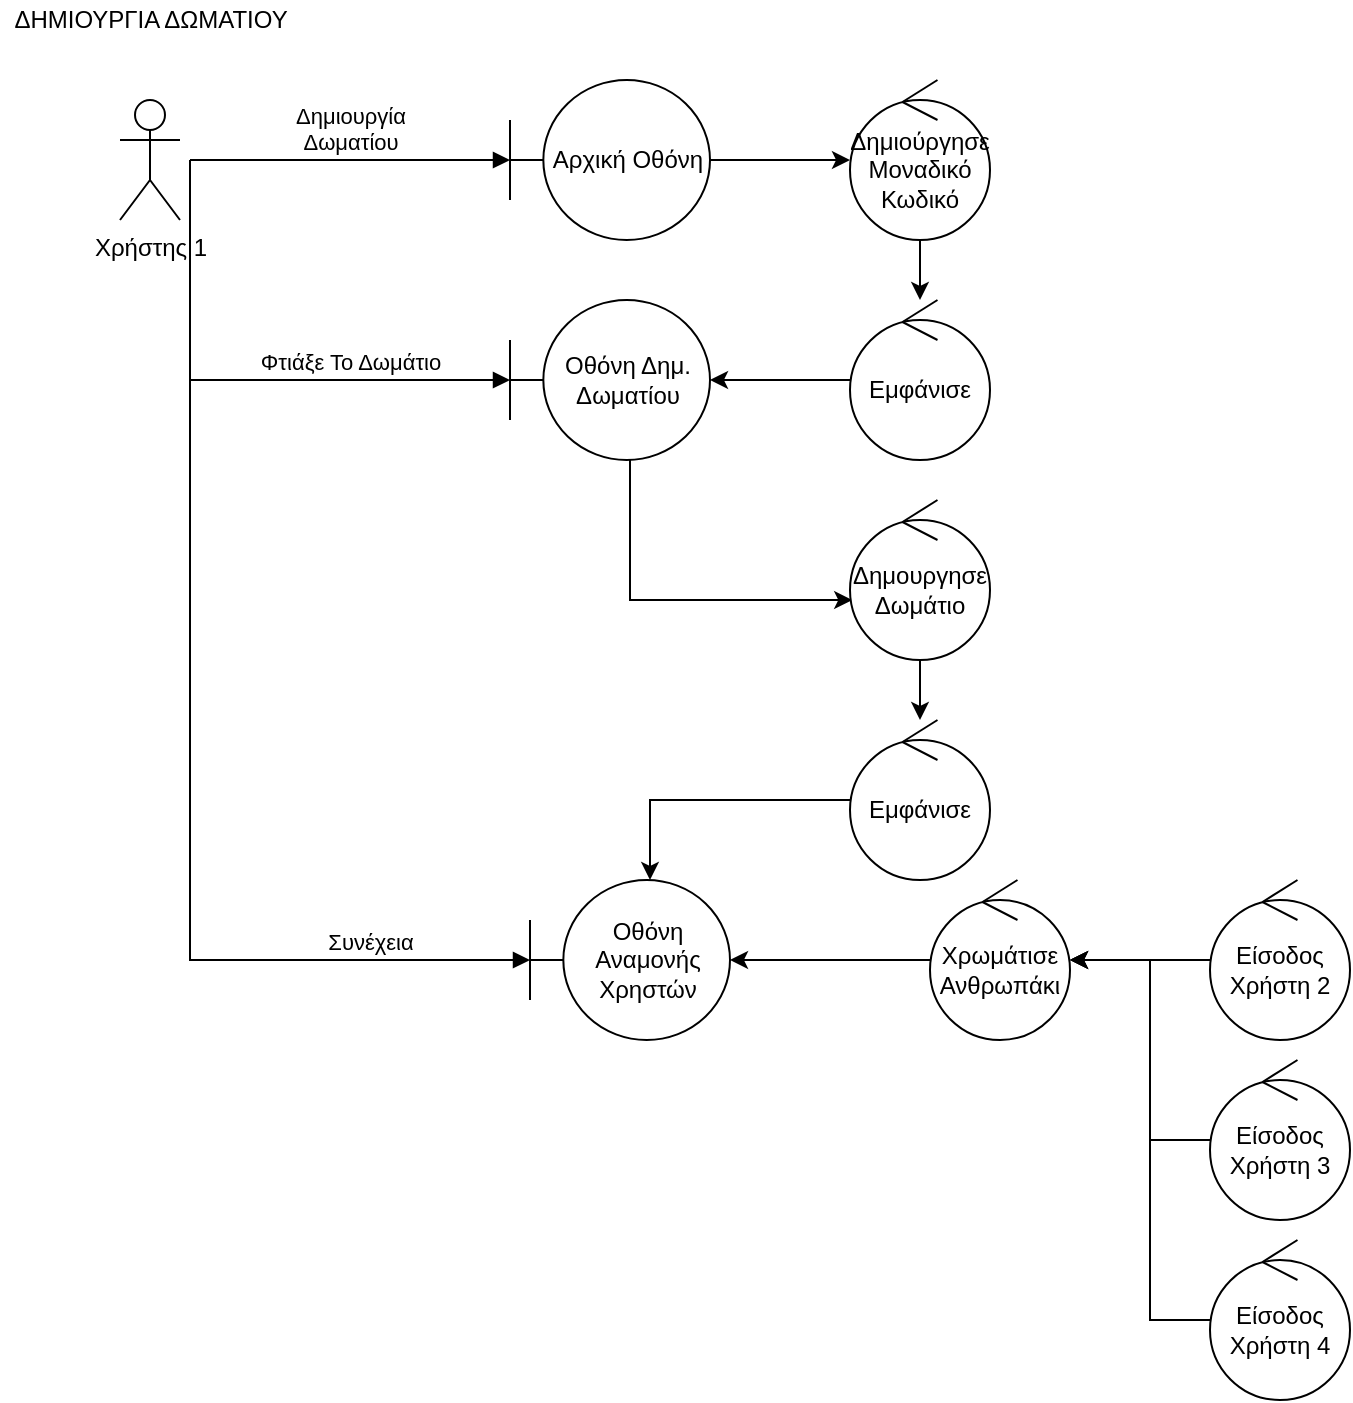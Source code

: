 <mxfile version="17.5.0"><diagram id="_NEF_zK0TXl3RWh3A6Ux" name="Page-1"><mxGraphModel dx="970" dy="517" grid="1" gridSize="10" guides="1" tooltips="1" connect="1" arrows="1" fold="1" page="1" pageScale="1" pageWidth="850" pageHeight="1100" math="0" shadow="0"><root><mxCell id="0"/><mxCell id="1" parent="0"/><mxCell id="3dfroz3-ucEkopI2WIAW-1" value="ΔΗΜΙΟΥΡΓΙΑ ΔΩΜΑΤΙΟΥ" style="text;html=1;align=center;verticalAlign=middle;resizable=0;points=[];autosize=1;strokeColor=none;fillColor=none;" parent="1" vertex="1"><mxGeometry x="5" y="40" width="150" height="20" as="geometry"/></mxCell><mxCell id="RHF141OdejH-0TaWuYAg-15" style="edgeStyle=orthogonalEdgeStyle;rounded=0;orthogonalLoop=1;jettySize=auto;html=1;" parent="1" source="3dfroz3-ucEkopI2WIAW-2" target="3dfroz3-ucEkopI2WIAW-5" edge="1"><mxGeometry relative="1" as="geometry"/></mxCell><mxCell id="3dfroz3-ucEkopI2WIAW-2" value="Αρχική Οθόνη" style="shape=umlBoundary;whiteSpace=wrap;html=1;" parent="1" vertex="1"><mxGeometry x="260" y="80" width="100" height="80" as="geometry"/></mxCell><mxCell id="3dfroz3-ucEkopI2WIAW-3" value="Χρήστης 1" style="shape=umlActor;verticalLabelPosition=bottom;verticalAlign=top;html=1;" parent="1" vertex="1"><mxGeometry x="65" y="90" width="30" height="60" as="geometry"/></mxCell><mxCell id="3dfroz3-ucEkopI2WIAW-4" value="Δημιουργία&lt;br&gt;Δωματίου" style="html=1;verticalAlign=bottom;endArrow=block;rounded=0;" parent="1" target="3dfroz3-ucEkopI2WIAW-2" edge="1"><mxGeometry width="80" relative="1" as="geometry"><mxPoint x="100" y="120" as="sourcePoint"/><mxPoint x="180" y="119.5" as="targetPoint"/></mxGeometry></mxCell><mxCell id="RHF141OdejH-0TaWuYAg-17" style="edgeStyle=orthogonalEdgeStyle;rounded=0;orthogonalLoop=1;jettySize=auto;html=1;" parent="1" source="3dfroz3-ucEkopI2WIAW-5" target="3dfroz3-ucEkopI2WIAW-7" edge="1"><mxGeometry relative="1" as="geometry"/></mxCell><mxCell id="3dfroz3-ucEkopI2WIAW-5" value="Δημιούργησε&lt;br&gt;Μοναδικό&lt;br&gt;Κωδικό" style="ellipse;shape=umlControl;whiteSpace=wrap;html=1;" parent="1" vertex="1"><mxGeometry x="430" y="80" width="70" height="80" as="geometry"/></mxCell><mxCell id="RHF141OdejH-0TaWuYAg-18" style="edgeStyle=orthogonalEdgeStyle;rounded=0;orthogonalLoop=1;jettySize=auto;html=1;" parent="1" source="3dfroz3-ucEkopI2WIAW-7" target="3dfroz3-ucEkopI2WIAW-9" edge="1"><mxGeometry relative="1" as="geometry"/></mxCell><mxCell id="3dfroz3-ucEkopI2WIAW-7" value="Εμφάνισε" style="ellipse;shape=umlControl;whiteSpace=wrap;html=1;" parent="1" vertex="1"><mxGeometry x="430" y="190" width="70" height="80" as="geometry"/></mxCell><mxCell id="RHF141OdejH-0TaWuYAg-19" style="edgeStyle=orthogonalEdgeStyle;rounded=0;orthogonalLoop=1;jettySize=auto;html=1;" parent="1" source="3dfroz3-ucEkopI2WIAW-9" target="3dfroz3-ucEkopI2WIAW-13" edge="1"><mxGeometry relative="1" as="geometry"><mxPoint x="320" y="370" as="targetPoint"/><Array as="points"><mxPoint x="320" y="340"/></Array></mxGeometry></mxCell><mxCell id="3dfroz3-ucEkopI2WIAW-9" value="Οθόνη Δημ.&lt;br&gt;Δωματίου" style="shape=umlBoundary;whiteSpace=wrap;html=1;" parent="1" vertex="1"><mxGeometry x="260" y="190" width="100" height="80" as="geometry"/></mxCell><mxCell id="3dfroz3-ucEkopI2WIAW-12" value="Φτιάξε Το Δωμάτιο" style="html=1;verticalAlign=bottom;endArrow=block;rounded=0;" parent="1" edge="1"><mxGeometry x="0.407" width="80" relative="1" as="geometry"><mxPoint x="100" y="120" as="sourcePoint"/><mxPoint x="260" y="230" as="targetPoint"/><Array as="points"><mxPoint x="100" y="230"/></Array><mxPoint as="offset"/></mxGeometry></mxCell><mxCell id="RHF141OdejH-0TaWuYAg-20" style="edgeStyle=orthogonalEdgeStyle;rounded=0;orthogonalLoop=1;jettySize=auto;html=1;" parent="1" source="3dfroz3-ucEkopI2WIAW-13" target="3dfroz3-ucEkopI2WIAW-17" edge="1"><mxGeometry relative="1" as="geometry"/></mxCell><mxCell id="3dfroz3-ucEkopI2WIAW-13" value="Δημουργησε Δωμάτιο" style="ellipse;shape=umlControl;whiteSpace=wrap;html=1;" parent="1" vertex="1"><mxGeometry x="430" y="290" width="70" height="80" as="geometry"/></mxCell><mxCell id="3dfroz3-ucEkopI2WIAW-16" value="Οθόνη&lt;br&gt;Αναμονής&lt;br&gt;Χρηστών" style="shape=umlBoundary;whiteSpace=wrap;html=1;" parent="1" vertex="1"><mxGeometry x="270" y="480" width="100" height="80" as="geometry"/></mxCell><mxCell id="RHF141OdejH-0TaWuYAg-14" style="edgeStyle=orthogonalEdgeStyle;rounded=0;orthogonalLoop=1;jettySize=auto;html=1;" parent="1" source="3dfroz3-ucEkopI2WIAW-17" target="3dfroz3-ucEkopI2WIAW-16" edge="1"><mxGeometry relative="1" as="geometry"><mxPoint x="350" y="450" as="targetPoint"/><Array as="points"><mxPoint x="330" y="440"/></Array></mxGeometry></mxCell><mxCell id="3dfroz3-ucEkopI2WIAW-17" value="Εμφάνισε" style="ellipse;shape=umlControl;whiteSpace=wrap;html=1;" parent="1" vertex="1"><mxGeometry x="430" y="400" width="70" height="80" as="geometry"/></mxCell><mxCell id="RHF141OdejH-0TaWuYAg-11" style="edgeStyle=orthogonalEdgeStyle;rounded=0;orthogonalLoop=1;jettySize=auto;html=1;" parent="1" source="RHF141OdejH-0TaWuYAg-2" target="RHF141OdejH-0TaWuYAg-5" edge="1"><mxGeometry relative="1" as="geometry"/></mxCell><mxCell id="RHF141OdejH-0TaWuYAg-2" value="Είσοδος&lt;br&gt;Χρήστη 2" style="ellipse;shape=umlControl;whiteSpace=wrap;html=1;" parent="1" vertex="1"><mxGeometry x="610" y="480" width="70" height="80" as="geometry"/></mxCell><mxCell id="RHF141OdejH-0TaWuYAg-12" style="edgeStyle=orthogonalEdgeStyle;rounded=0;orthogonalLoop=1;jettySize=auto;html=1;" parent="1" source="RHF141OdejH-0TaWuYAg-3" target="RHF141OdejH-0TaWuYAg-5" edge="1"><mxGeometry relative="1" as="geometry"><mxPoint x="540" y="610" as="targetPoint"/><Array as="points"><mxPoint x="580" y="610"/><mxPoint x="580" y="520"/></Array></mxGeometry></mxCell><mxCell id="RHF141OdejH-0TaWuYAg-3" value="Είσοδος&lt;br&gt;Χρήστη 3" style="ellipse;shape=umlControl;whiteSpace=wrap;html=1;" parent="1" vertex="1"><mxGeometry x="610" y="570" width="70" height="80" as="geometry"/></mxCell><mxCell id="RHF141OdejH-0TaWuYAg-13" style="edgeStyle=orthogonalEdgeStyle;rounded=0;orthogonalLoop=1;jettySize=auto;html=1;" parent="1" source="RHF141OdejH-0TaWuYAg-4" target="RHF141OdejH-0TaWuYAg-5" edge="1"><mxGeometry relative="1" as="geometry"><mxPoint x="540" y="700" as="targetPoint"/><Array as="points"><mxPoint x="580" y="700"/><mxPoint x="580" y="520"/></Array></mxGeometry></mxCell><mxCell id="RHF141OdejH-0TaWuYAg-4" value="Είσοδος&lt;br&gt;Χρήστη 4" style="ellipse;shape=umlControl;whiteSpace=wrap;html=1;" parent="1" vertex="1"><mxGeometry x="610" y="660" width="70" height="80" as="geometry"/></mxCell><mxCell id="RHF141OdejH-0TaWuYAg-8" style="edgeStyle=orthogonalEdgeStyle;rounded=0;orthogonalLoop=1;jettySize=auto;html=1;" parent="1" source="RHF141OdejH-0TaWuYAg-5" target="3dfroz3-ucEkopI2WIAW-16" edge="1"><mxGeometry relative="1" as="geometry"/></mxCell><mxCell id="RHF141OdejH-0TaWuYAg-5" value="Χρωμάτισε&lt;br&gt;Ανθρωπάκι" style="ellipse;shape=umlControl;whiteSpace=wrap;html=1;" parent="1" vertex="1"><mxGeometry x="470" y="480" width="70" height="80" as="geometry"/></mxCell><mxCell id="RHF141OdejH-0TaWuYAg-21" value="Συνέχεια" style="html=1;verticalAlign=bottom;endArrow=block;rounded=0;entryX=0;entryY=0.5;entryDx=0;entryDy=0;entryPerimeter=0;" parent="1" target="3dfroz3-ucEkopI2WIAW-16" edge="1"><mxGeometry x="0.719" width="80" relative="1" as="geometry"><mxPoint x="100" y="120" as="sourcePoint"/><mxPoint x="180" y="329.5" as="targetPoint"/><Array as="points"><mxPoint x="100" y="520"/></Array><mxPoint as="offset"/></mxGeometry></mxCell></root></mxGraphModel></diagram></mxfile>